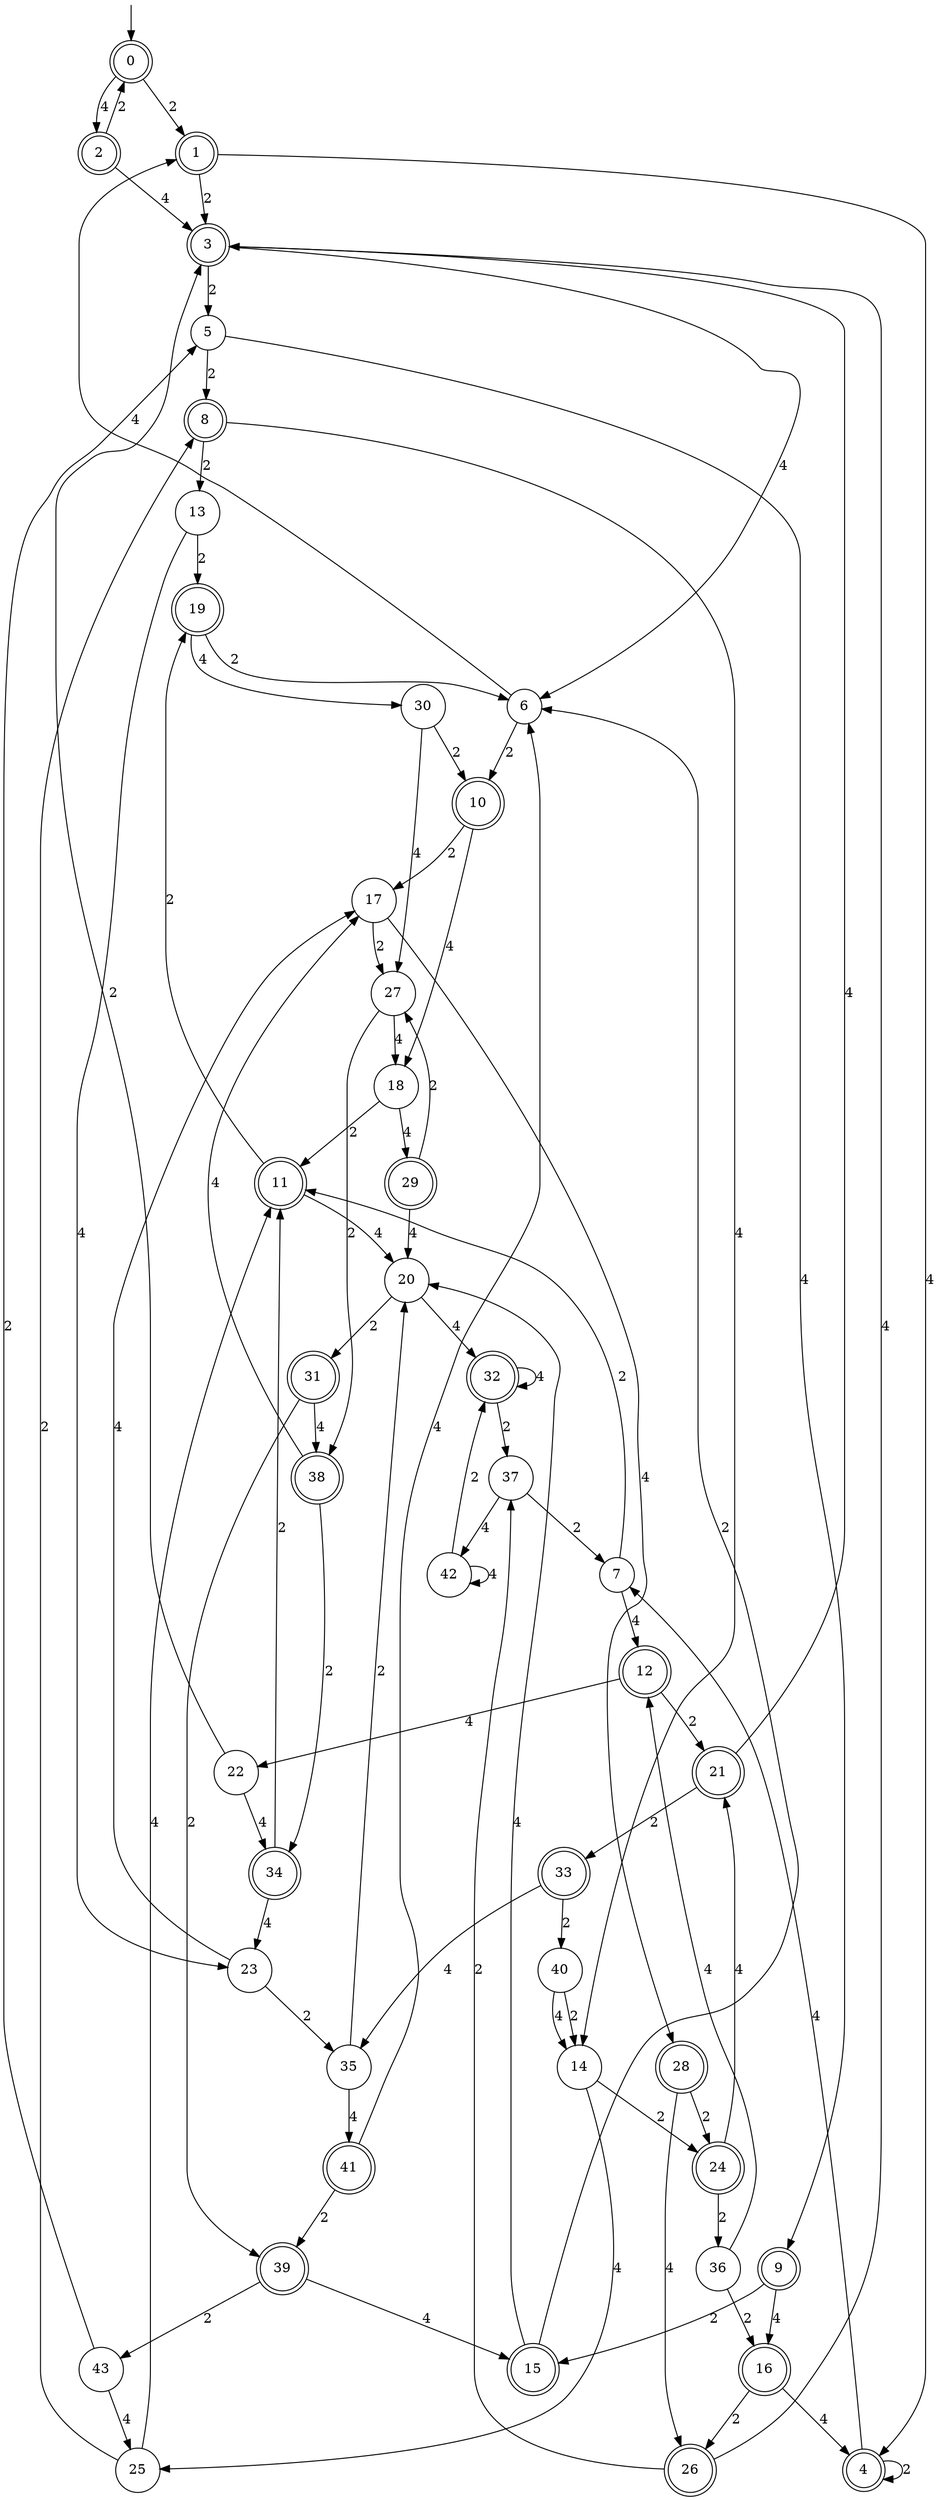 digraph g {

	s0 [shape="doublecircle" label="0"];
	s1 [shape="doublecircle" label="1"];
	s2 [shape="doublecircle" label="2"];
	s3 [shape="doublecircle" label="3"];
	s4 [shape="doublecircle" label="4"];
	s5 [shape="circle" label="5"];
	s6 [shape="circle" label="6"];
	s7 [shape="circle" label="7"];
	s8 [shape="doublecircle" label="8"];
	s9 [shape="doublecircle" label="9"];
	s10 [shape="doublecircle" label="10"];
	s11 [shape="doublecircle" label="11"];
	s12 [shape="doublecircle" label="12"];
	s13 [shape="circle" label="13"];
	s14 [shape="circle" label="14"];
	s15 [shape="doublecircle" label="15"];
	s16 [shape="doublecircle" label="16"];
	s17 [shape="circle" label="17"];
	s18 [shape="circle" label="18"];
	s19 [shape="doublecircle" label="19"];
	s20 [shape="circle" label="20"];
	s21 [shape="doublecircle" label="21"];
	s22 [shape="circle" label="22"];
	s23 [shape="circle" label="23"];
	s24 [shape="doublecircle" label="24"];
	s25 [shape="circle" label="25"];
	s26 [shape="doublecircle" label="26"];
	s27 [shape="circle" label="27"];
	s28 [shape="doublecircle" label="28"];
	s29 [shape="doublecircle" label="29"];
	s30 [shape="circle" label="30"];
	s31 [shape="doublecircle" label="31"];
	s32 [shape="doublecircle" label="32"];
	s33 [shape="doublecircle" label="33"];
	s34 [shape="doublecircle" label="34"];
	s35 [shape="circle" label="35"];
	s36 [shape="circle" label="36"];
	s37 [shape="circle" label="37"];
	s38 [shape="doublecircle" label="38"];
	s39 [shape="doublecircle" label="39"];
	s40 [shape="circle" label="40"];
	s41 [shape="doublecircle" label="41"];
	s42 [shape="circle" label="42"];
	s43 [shape="circle" label="43"];
	s0 -> s1 [label="2"];
	s0 -> s2 [label="4"];
	s1 -> s3 [label="2"];
	s1 -> s4 [label="4"];
	s2 -> s0 [label="2"];
	s2 -> s3 [label="4"];
	s3 -> s5 [label="2"];
	s3 -> s6 [label="4"];
	s4 -> s4 [label="2"];
	s4 -> s7 [label="4"];
	s5 -> s8 [label="2"];
	s5 -> s9 [label="4"];
	s6 -> s10 [label="2"];
	s6 -> s1 [label="4"];
	s7 -> s11 [label="2"];
	s7 -> s12 [label="4"];
	s8 -> s13 [label="2"];
	s8 -> s14 [label="4"];
	s9 -> s15 [label="2"];
	s9 -> s16 [label="4"];
	s10 -> s17 [label="2"];
	s10 -> s18 [label="4"];
	s11 -> s19 [label="2"];
	s11 -> s20 [label="4"];
	s12 -> s21 [label="2"];
	s12 -> s22 [label="4"];
	s13 -> s19 [label="2"];
	s13 -> s23 [label="4"];
	s14 -> s24 [label="2"];
	s14 -> s25 [label="4"];
	s15 -> s6 [label="2"];
	s15 -> s20 [label="4"];
	s16 -> s26 [label="2"];
	s16 -> s4 [label="4"];
	s17 -> s27 [label="2"];
	s17 -> s28 [label="4"];
	s18 -> s11 [label="2"];
	s18 -> s29 [label="4"];
	s19 -> s6 [label="2"];
	s19 -> s30 [label="4"];
	s20 -> s31 [label="2"];
	s20 -> s32 [label="4"];
	s21 -> s33 [label="2"];
	s21 -> s3 [label="4"];
	s22 -> s3 [label="2"];
	s22 -> s34 [label="4"];
	s23 -> s35 [label="2"];
	s23 -> s17 [label="4"];
	s24 -> s36 [label="2"];
	s24 -> s21 [label="4"];
	s25 -> s8 [label="2"];
	s25 -> s11 [label="4"];
	s26 -> s37 [label="2"];
	s26 -> s3 [label="4"];
	s27 -> s38 [label="2"];
	s27 -> s18 [label="4"];
	s28 -> s24 [label="2"];
	s28 -> s26 [label="4"];
	s29 -> s27 [label="2"];
	s29 -> s20 [label="4"];
	s30 -> s10 [label="2"];
	s30 -> s27 [label="4"];
	s31 -> s39 [label="2"];
	s31 -> s38 [label="4"];
	s32 -> s37 [label="2"];
	s32 -> s32 [label="4"];
	s33 -> s40 [label="2"];
	s33 -> s35 [label="4"];
	s34 -> s11 [label="2"];
	s34 -> s23 [label="4"];
	s35 -> s20 [label="2"];
	s35 -> s41 [label="4"];
	s36 -> s16 [label="2"];
	s36 -> s12 [label="4"];
	s37 -> s7 [label="2"];
	s37 -> s42 [label="4"];
	s38 -> s34 [label="2"];
	s38 -> s17 [label="4"];
	s39 -> s43 [label="2"];
	s39 -> s15 [label="4"];
	s40 -> s14 [label="2"];
	s40 -> s14 [label="4"];
	s41 -> s39 [label="2"];
	s41 -> s6 [label="4"];
	s42 -> s32 [label="2"];
	s42 -> s42 [label="4"];
	s43 -> s5 [label="2"];
	s43 -> s25 [label="4"];

__start0 [label="" shape="none" width="0" height="0"];
__start0 -> s0;

}
